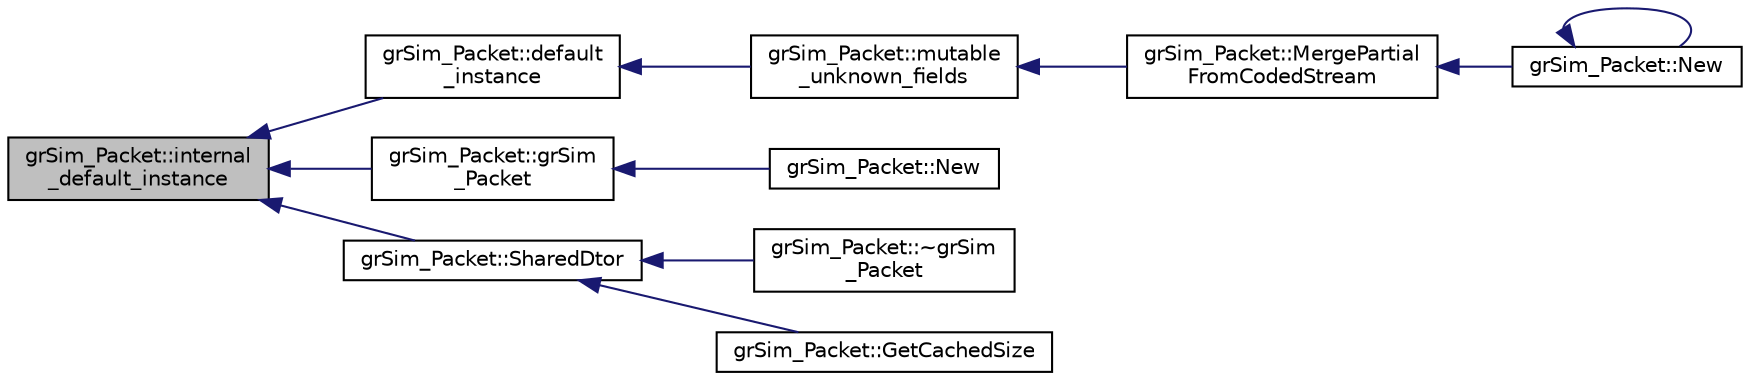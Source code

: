 digraph "grSim_Packet::internal_default_instance"
{
 // INTERACTIVE_SVG=YES
  edge [fontname="Helvetica",fontsize="10",labelfontname="Helvetica",labelfontsize="10"];
  node [fontname="Helvetica",fontsize="10",shape=record];
  rankdir="LR";
  Node1 [label="grSim_Packet::internal\l_default_instance",height=0.2,width=0.4,color="black", fillcolor="grey75", style="filled", fontcolor="black"];
  Node1 -> Node2 [dir="back",color="midnightblue",fontsize="10",style="solid",fontname="Helvetica"];
  Node2 [label="grSim_Packet::default\l_instance",height=0.2,width=0.4,color="black", fillcolor="white", style="filled",URL="$d3/db5/classgr_sim___packet.html#ab1b807bec335f075168233554889c825"];
  Node2 -> Node3 [dir="back",color="midnightblue",fontsize="10",style="solid",fontname="Helvetica"];
  Node3 [label="grSim_Packet::mutable\l_unknown_fields",height=0.2,width=0.4,color="black", fillcolor="white", style="filled",URL="$d3/db5/classgr_sim___packet.html#a99d1e6ccf7d03df2c49c55557c33d8b5"];
  Node3 -> Node4 [dir="back",color="midnightblue",fontsize="10",style="solid",fontname="Helvetica"];
  Node4 [label="grSim_Packet::MergePartial\lFromCodedStream",height=0.2,width=0.4,color="black", fillcolor="white", style="filled",URL="$d3/db5/classgr_sim___packet.html#ab8cf6157b27cdbf8f645d0ca2b0ac051"];
  Node4 -> Node5 [dir="back",color="midnightblue",fontsize="10",style="solid",fontname="Helvetica"];
  Node5 [label="grSim_Packet::New",height=0.2,width=0.4,color="black", fillcolor="white", style="filled",URL="$d3/db5/classgr_sim___packet.html#a31e29a827a331a0785441fc5d3f05fa8"];
  Node5 -> Node5 [dir="back",color="midnightblue",fontsize="10",style="solid",fontname="Helvetica"];
  Node1 -> Node6 [dir="back",color="midnightblue",fontsize="10",style="solid",fontname="Helvetica"];
  Node6 [label="grSim_Packet::grSim\l_Packet",height=0.2,width=0.4,color="black", fillcolor="white", style="filled",URL="$d3/db5/classgr_sim___packet.html#a133abff0b2cba34276ace8f58ce66ab6"];
  Node6 -> Node7 [dir="back",color="midnightblue",fontsize="10",style="solid",fontname="Helvetica"];
  Node7 [label="grSim_Packet::New",height=0.2,width=0.4,color="black", fillcolor="white", style="filled",URL="$d3/db5/classgr_sim___packet.html#abc326f3974dbfbe50e758f24dbcbfde2"];
  Node1 -> Node8 [dir="back",color="midnightblue",fontsize="10",style="solid",fontname="Helvetica"];
  Node8 [label="grSim_Packet::SharedDtor",height=0.2,width=0.4,color="black", fillcolor="white", style="filled",URL="$d3/db5/classgr_sim___packet.html#a1379013edfff1f0f258f591c9c76acca"];
  Node8 -> Node9 [dir="back",color="midnightblue",fontsize="10",style="solid",fontname="Helvetica"];
  Node9 [label="grSim_Packet::~grSim\l_Packet",height=0.2,width=0.4,color="black", fillcolor="white", style="filled",URL="$d3/db5/classgr_sim___packet.html#a5cd46f6a305a550db5b6ed44404e8ea7"];
  Node8 -> Node10 [dir="back",color="midnightblue",fontsize="10",style="solid",fontname="Helvetica"];
  Node10 [label="grSim_Packet::GetCachedSize",height=0.2,width=0.4,color="black", fillcolor="white", style="filled",URL="$d3/db5/classgr_sim___packet.html#a1db09c5b7ca2a0d35a3cfc2311266209"];
}
